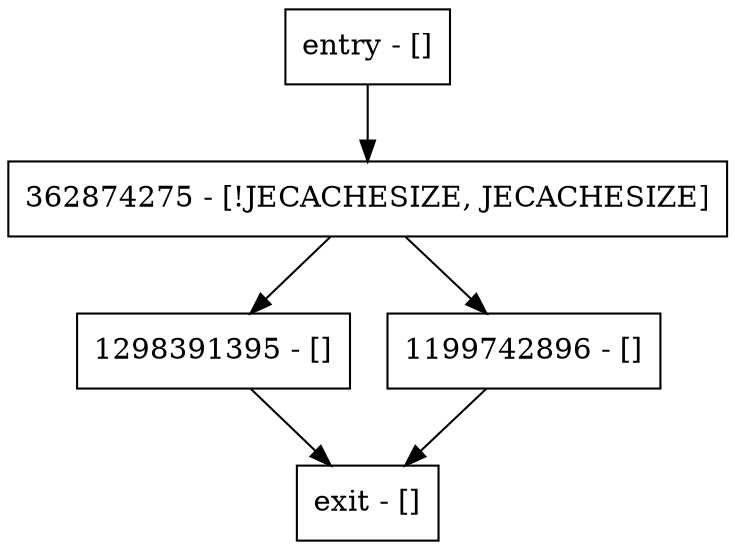 digraph typeForDbName {
node [shape=record];
entry [label="entry - []"];
exit [label="exit - []"];
1298391395 [label="1298391395 - []"];
1199742896 [label="1199742896 - []"];
362874275 [label="362874275 - [!JECACHESIZE, JECACHESIZE]"];
entry;
exit;
entry -> 362874275;
1298391395 -> exit;
1199742896 -> exit;
362874275 -> 1298391395;
362874275 -> 1199742896;
}
